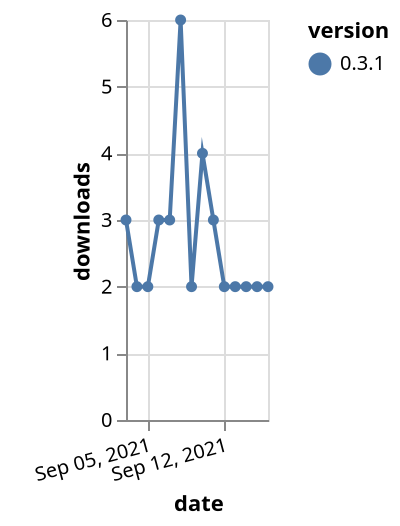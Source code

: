 {"$schema": "https://vega.github.io/schema/vega-lite/v5.json", "description": "A simple bar chart with embedded data.", "data": {"values": [{"date": "2021-09-03", "total": 1184, "delta": 3, "version": "0.3.1"}, {"date": "2021-09-04", "total": 1186, "delta": 2, "version": "0.3.1"}, {"date": "2021-09-05", "total": 1188, "delta": 2, "version": "0.3.1"}, {"date": "2021-09-06", "total": 1191, "delta": 3, "version": "0.3.1"}, {"date": "2021-09-07", "total": 1194, "delta": 3, "version": "0.3.1"}, {"date": "2021-09-08", "total": 1200, "delta": 6, "version": "0.3.1"}, {"date": "2021-09-09", "total": 1202, "delta": 2, "version": "0.3.1"}, {"date": "2021-09-10", "total": 1206, "delta": 4, "version": "0.3.1"}, {"date": "2021-09-11", "total": 1209, "delta": 3, "version": "0.3.1"}, {"date": "2021-09-12", "total": 1211, "delta": 2, "version": "0.3.1"}, {"date": "2021-09-13", "total": 1213, "delta": 2, "version": "0.3.1"}, {"date": "2021-09-14", "total": 1215, "delta": 2, "version": "0.3.1"}, {"date": "2021-09-15", "total": 1217, "delta": 2, "version": "0.3.1"}, {"date": "2021-09-16", "total": 1219, "delta": 2, "version": "0.3.1"}]}, "width": "container", "mark": {"type": "line", "point": {"filled": true}}, "encoding": {"x": {"field": "date", "type": "temporal", "timeUnit": "yearmonthdate", "title": "date", "axis": {"labelAngle": -15}}, "y": {"field": "delta", "type": "quantitative", "title": "downloads"}, "color": {"field": "version", "type": "nominal"}, "tooltip": {"field": "delta"}}}